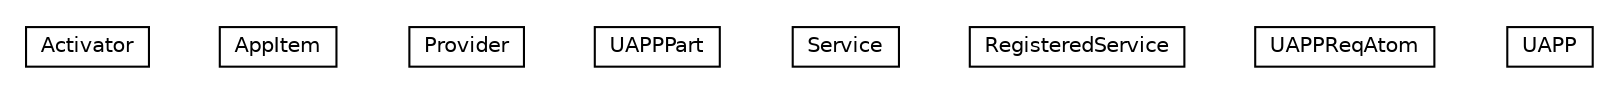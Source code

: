 #!/usr/local/bin/dot
#
# Class diagram 
# Generated by UMLGraph version R5_6-24-gf6e263 (http://www.umlgraph.org/)
#

digraph G {
	edge [fontname="Helvetica",fontsize=10,labelfontname="Helvetica",labelfontsize=10];
	node [fontname="Helvetica",fontsize=10,shape=plaintext];
	nodesep=0.25;
	ranksep=0.5;
	// org.universAAL.tools.ucc.model.Activator
	c1364907 [label=<<table title="org.universAAL.tools.ucc.model.Activator" border="0" cellborder="1" cellspacing="0" cellpadding="2" port="p" href="./Activator.html">
		<tr><td><table border="0" cellspacing="0" cellpadding="1">
<tr><td align="center" balign="center"> Activator </td></tr>
		</table></td></tr>
		</table>>, URL="./Activator.html", fontname="Helvetica", fontcolor="black", fontsize=10.0];
	// org.universAAL.tools.ucc.model.AppItem
	c1364908 [label=<<table title="org.universAAL.tools.ucc.model.AppItem" border="0" cellborder="1" cellspacing="0" cellpadding="2" port="p" href="./AppItem.html">
		<tr><td><table border="0" cellspacing="0" cellpadding="1">
<tr><td align="center" balign="center"> AppItem </td></tr>
		</table></td></tr>
		</table>>, URL="./AppItem.html", fontname="Helvetica", fontcolor="black", fontsize=10.0];
	// org.universAAL.tools.ucc.model.Provider
	c1364909 [label=<<table title="org.universAAL.tools.ucc.model.Provider" border="0" cellborder="1" cellspacing="0" cellpadding="2" port="p" href="./Provider.html">
		<tr><td><table border="0" cellspacing="0" cellpadding="1">
<tr><td align="center" balign="center"> Provider </td></tr>
		</table></td></tr>
		</table>>, URL="./Provider.html", fontname="Helvetica", fontcolor="black", fontsize=10.0];
	// org.universAAL.tools.ucc.model.UAPPPart
	c1364910 [label=<<table title="org.universAAL.tools.ucc.model.UAPPPart" border="0" cellborder="1" cellspacing="0" cellpadding="2" port="p" href="./UAPPPart.html">
		<tr><td><table border="0" cellspacing="0" cellpadding="1">
<tr><td align="center" balign="center"> UAPPPart </td></tr>
		</table></td></tr>
		</table>>, URL="./UAPPPart.html", fontname="Helvetica", fontcolor="black", fontsize=10.0];
	// org.universAAL.tools.ucc.model.Service
	c1364911 [label=<<table title="org.universAAL.tools.ucc.model.Service" border="0" cellborder="1" cellspacing="0" cellpadding="2" port="p" href="./Service.html">
		<tr><td><table border="0" cellspacing="0" cellpadding="1">
<tr><td align="center" balign="center"> Service </td></tr>
		</table></td></tr>
		</table>>, URL="./Service.html", fontname="Helvetica", fontcolor="black", fontsize=10.0];
	// org.universAAL.tools.ucc.model.RegisteredService
	c1364912 [label=<<table title="org.universAAL.tools.ucc.model.RegisteredService" border="0" cellborder="1" cellspacing="0" cellpadding="2" port="p" href="./RegisteredService.html">
		<tr><td><table border="0" cellspacing="0" cellpadding="1">
<tr><td align="center" balign="center"> RegisteredService </td></tr>
		</table></td></tr>
		</table>>, URL="./RegisteredService.html", fontname="Helvetica", fontcolor="black", fontsize=10.0];
	// org.universAAL.tools.ucc.model.UAPPReqAtom
	c1364913 [label=<<table title="org.universAAL.tools.ucc.model.UAPPReqAtom" border="0" cellborder="1" cellspacing="0" cellpadding="2" port="p" href="./UAPPReqAtom.html">
		<tr><td><table border="0" cellspacing="0" cellpadding="1">
<tr><td align="center" balign="center"> UAPPReqAtom </td></tr>
		</table></td></tr>
		</table>>, URL="./UAPPReqAtom.html", fontname="Helvetica", fontcolor="black", fontsize=10.0];
	// org.universAAL.tools.ucc.model.UAPP
	c1364914 [label=<<table title="org.universAAL.tools.ucc.model.UAPP" border="0" cellborder="1" cellspacing="0" cellpadding="2" port="p" href="./UAPP.html">
		<tr><td><table border="0" cellspacing="0" cellpadding="1">
<tr><td align="center" balign="center"> UAPP </td></tr>
		</table></td></tr>
		</table>>, URL="./UAPP.html", fontname="Helvetica", fontcolor="black", fontsize=10.0];
}

